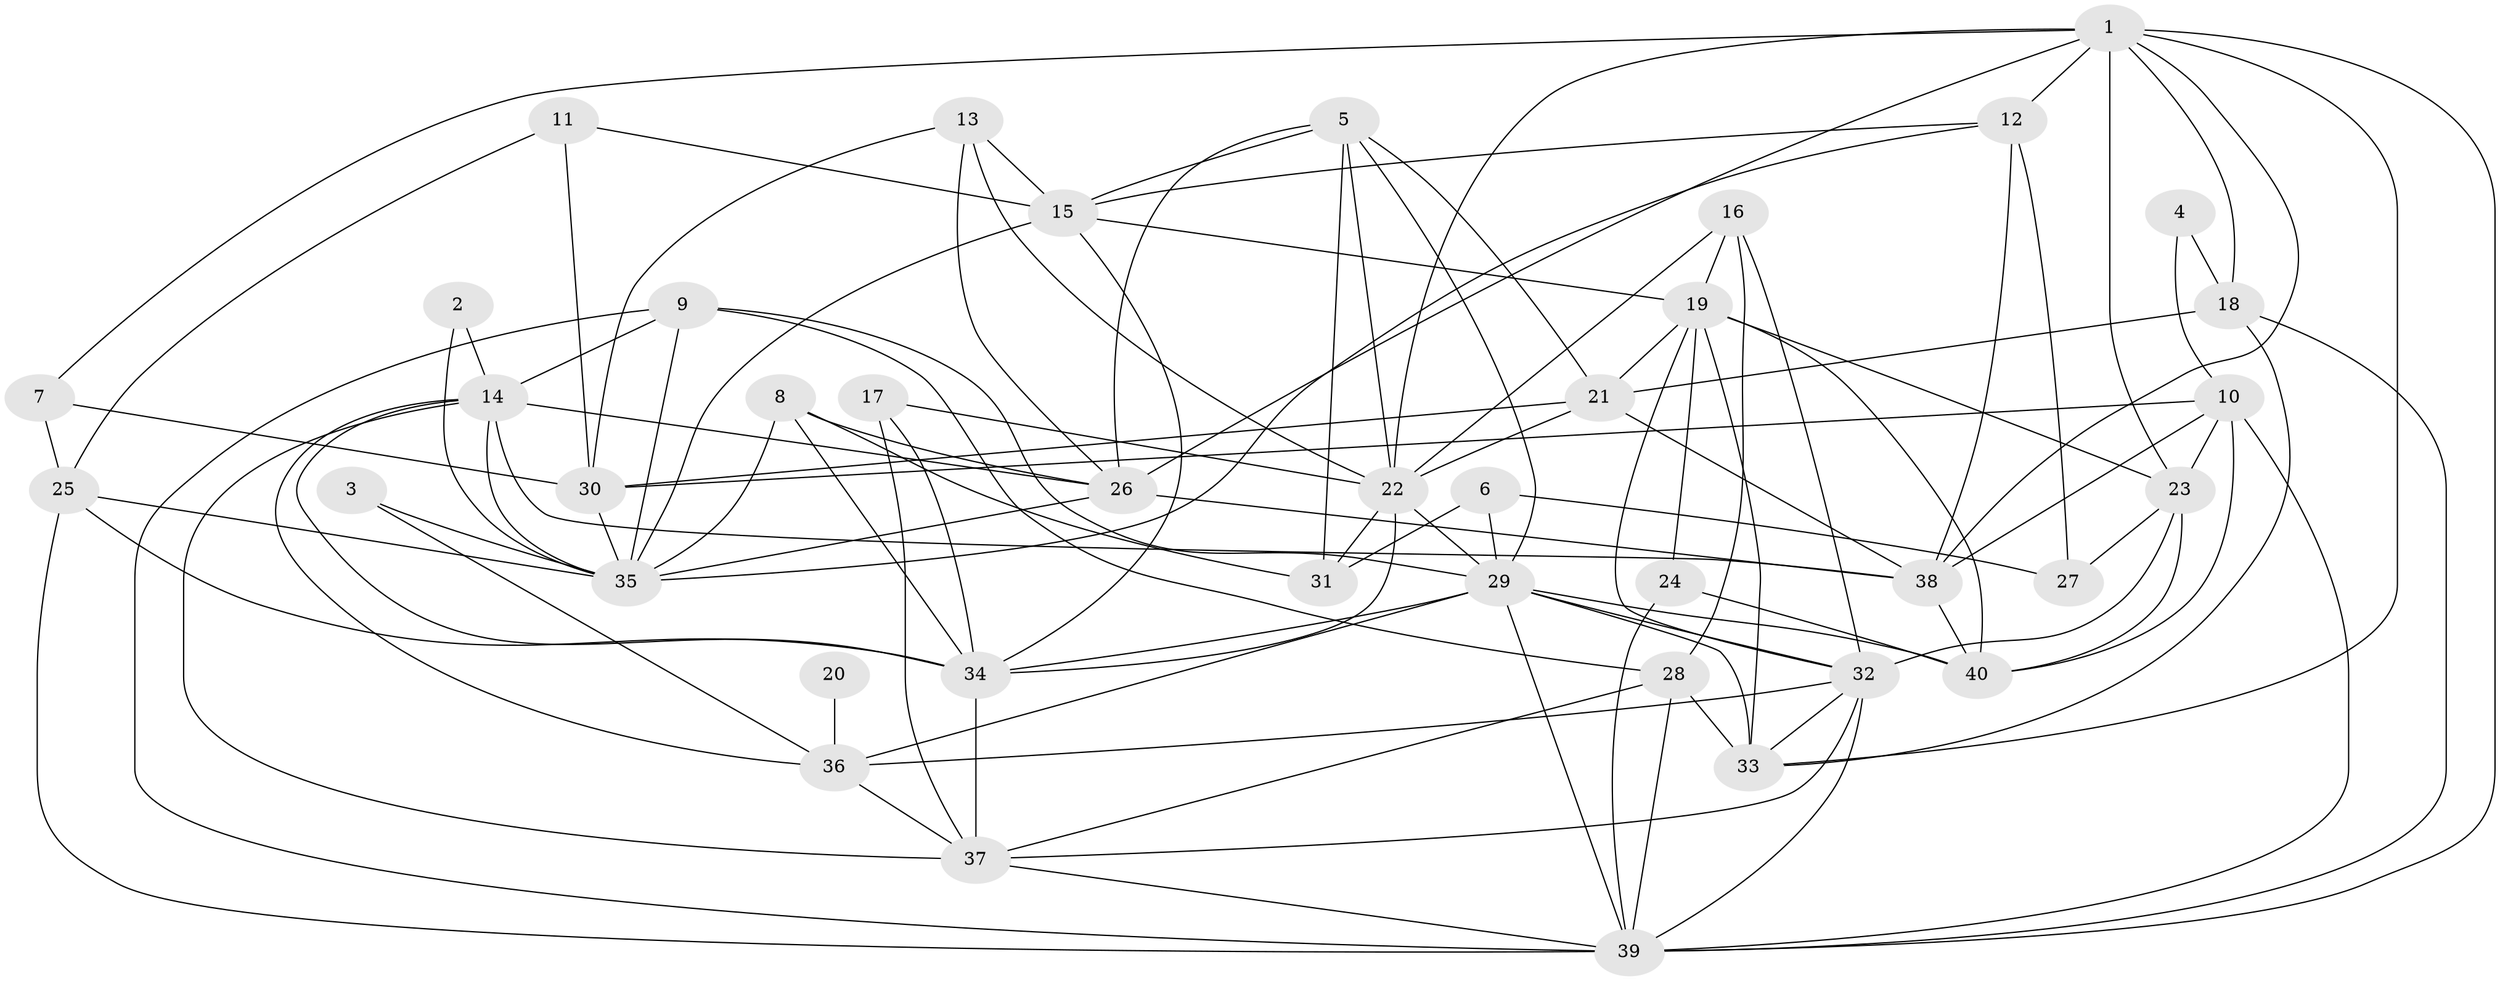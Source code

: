 // original degree distribution, {2: 0.1875, 3: 0.2375, 6: 0.1125, 4: 0.225, 7: 0.0375, 5: 0.175, 8: 0.025}
// Generated by graph-tools (version 1.1) at 2025/50/03/09/25 03:50:07]
// undirected, 40 vertices, 111 edges
graph export_dot {
graph [start="1"]
  node [color=gray90,style=filled];
  1;
  2;
  3;
  4;
  5;
  6;
  7;
  8;
  9;
  10;
  11;
  12;
  13;
  14;
  15;
  16;
  17;
  18;
  19;
  20;
  21;
  22;
  23;
  24;
  25;
  26;
  27;
  28;
  29;
  30;
  31;
  32;
  33;
  34;
  35;
  36;
  37;
  38;
  39;
  40;
  1 -- 7 [weight=1.0];
  1 -- 12 [weight=1.0];
  1 -- 18 [weight=1.0];
  1 -- 22 [weight=1.0];
  1 -- 23 [weight=1.0];
  1 -- 26 [weight=1.0];
  1 -- 33 [weight=1.0];
  1 -- 38 [weight=1.0];
  1 -- 39 [weight=1.0];
  2 -- 14 [weight=1.0];
  2 -- 35 [weight=1.0];
  3 -- 35 [weight=1.0];
  3 -- 36 [weight=1.0];
  4 -- 10 [weight=1.0];
  4 -- 18 [weight=1.0];
  5 -- 15 [weight=1.0];
  5 -- 21 [weight=1.0];
  5 -- 22 [weight=1.0];
  5 -- 26 [weight=1.0];
  5 -- 29 [weight=1.0];
  5 -- 31 [weight=1.0];
  6 -- 27 [weight=1.0];
  6 -- 29 [weight=1.0];
  6 -- 31 [weight=1.0];
  7 -- 25 [weight=1.0];
  7 -- 30 [weight=1.0];
  8 -- 26 [weight=1.0];
  8 -- 31 [weight=1.0];
  8 -- 34 [weight=2.0];
  8 -- 35 [weight=1.0];
  9 -- 14 [weight=1.0];
  9 -- 28 [weight=1.0];
  9 -- 29 [weight=1.0];
  9 -- 35 [weight=1.0];
  9 -- 39 [weight=1.0];
  10 -- 23 [weight=1.0];
  10 -- 30 [weight=1.0];
  10 -- 38 [weight=1.0];
  10 -- 39 [weight=1.0];
  10 -- 40 [weight=1.0];
  11 -- 15 [weight=1.0];
  11 -- 25 [weight=1.0];
  11 -- 30 [weight=1.0];
  12 -- 15 [weight=1.0];
  12 -- 27 [weight=1.0];
  12 -- 35 [weight=1.0];
  12 -- 38 [weight=1.0];
  13 -- 15 [weight=1.0];
  13 -- 22 [weight=1.0];
  13 -- 26 [weight=1.0];
  13 -- 30 [weight=1.0];
  14 -- 26 [weight=1.0];
  14 -- 34 [weight=1.0];
  14 -- 35 [weight=1.0];
  14 -- 36 [weight=1.0];
  14 -- 37 [weight=1.0];
  14 -- 38 [weight=1.0];
  15 -- 19 [weight=1.0];
  15 -- 34 [weight=1.0];
  15 -- 35 [weight=1.0];
  16 -- 19 [weight=1.0];
  16 -- 22 [weight=1.0];
  16 -- 28 [weight=1.0];
  16 -- 32 [weight=1.0];
  17 -- 22 [weight=1.0];
  17 -- 34 [weight=1.0];
  17 -- 37 [weight=1.0];
  18 -- 21 [weight=1.0];
  18 -- 33 [weight=1.0];
  18 -- 39 [weight=1.0];
  19 -- 21 [weight=1.0];
  19 -- 23 [weight=1.0];
  19 -- 24 [weight=1.0];
  19 -- 32 [weight=1.0];
  19 -- 33 [weight=1.0];
  19 -- 40 [weight=1.0];
  20 -- 36 [weight=2.0];
  21 -- 22 [weight=1.0];
  21 -- 30 [weight=1.0];
  21 -- 38 [weight=1.0];
  22 -- 29 [weight=1.0];
  22 -- 31 [weight=1.0];
  22 -- 34 [weight=1.0];
  23 -- 27 [weight=1.0];
  23 -- 32 [weight=1.0];
  23 -- 40 [weight=1.0];
  24 -- 39 [weight=1.0];
  24 -- 40 [weight=1.0];
  25 -- 34 [weight=1.0];
  25 -- 35 [weight=1.0];
  25 -- 39 [weight=1.0];
  26 -- 35 [weight=1.0];
  26 -- 38 [weight=1.0];
  28 -- 33 [weight=1.0];
  28 -- 37 [weight=1.0];
  28 -- 39 [weight=1.0];
  29 -- 32 [weight=1.0];
  29 -- 33 [weight=1.0];
  29 -- 34 [weight=1.0];
  29 -- 36 [weight=1.0];
  29 -- 39 [weight=1.0];
  29 -- 40 [weight=1.0];
  30 -- 35 [weight=1.0];
  32 -- 33 [weight=1.0];
  32 -- 36 [weight=1.0];
  32 -- 37 [weight=1.0];
  32 -- 39 [weight=1.0];
  34 -- 37 [weight=1.0];
  36 -- 37 [weight=1.0];
  37 -- 39 [weight=1.0];
  38 -- 40 [weight=1.0];
}
